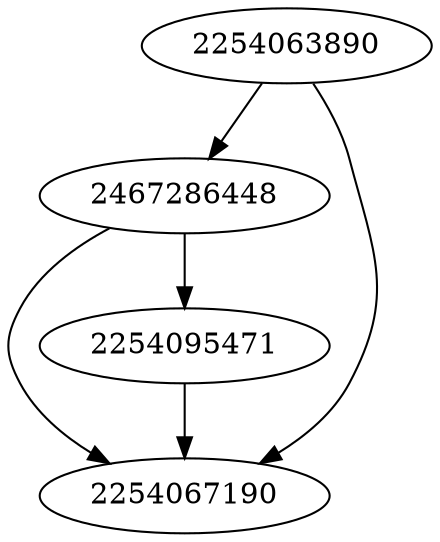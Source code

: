strict digraph  {
2467286448;
2254063890;
2254067190;
2254095471;
2467286448 -> 2254095471;
2467286448 -> 2254067190;
2254063890 -> 2467286448;
2254063890 -> 2254067190;
2254095471 -> 2254067190;
}
